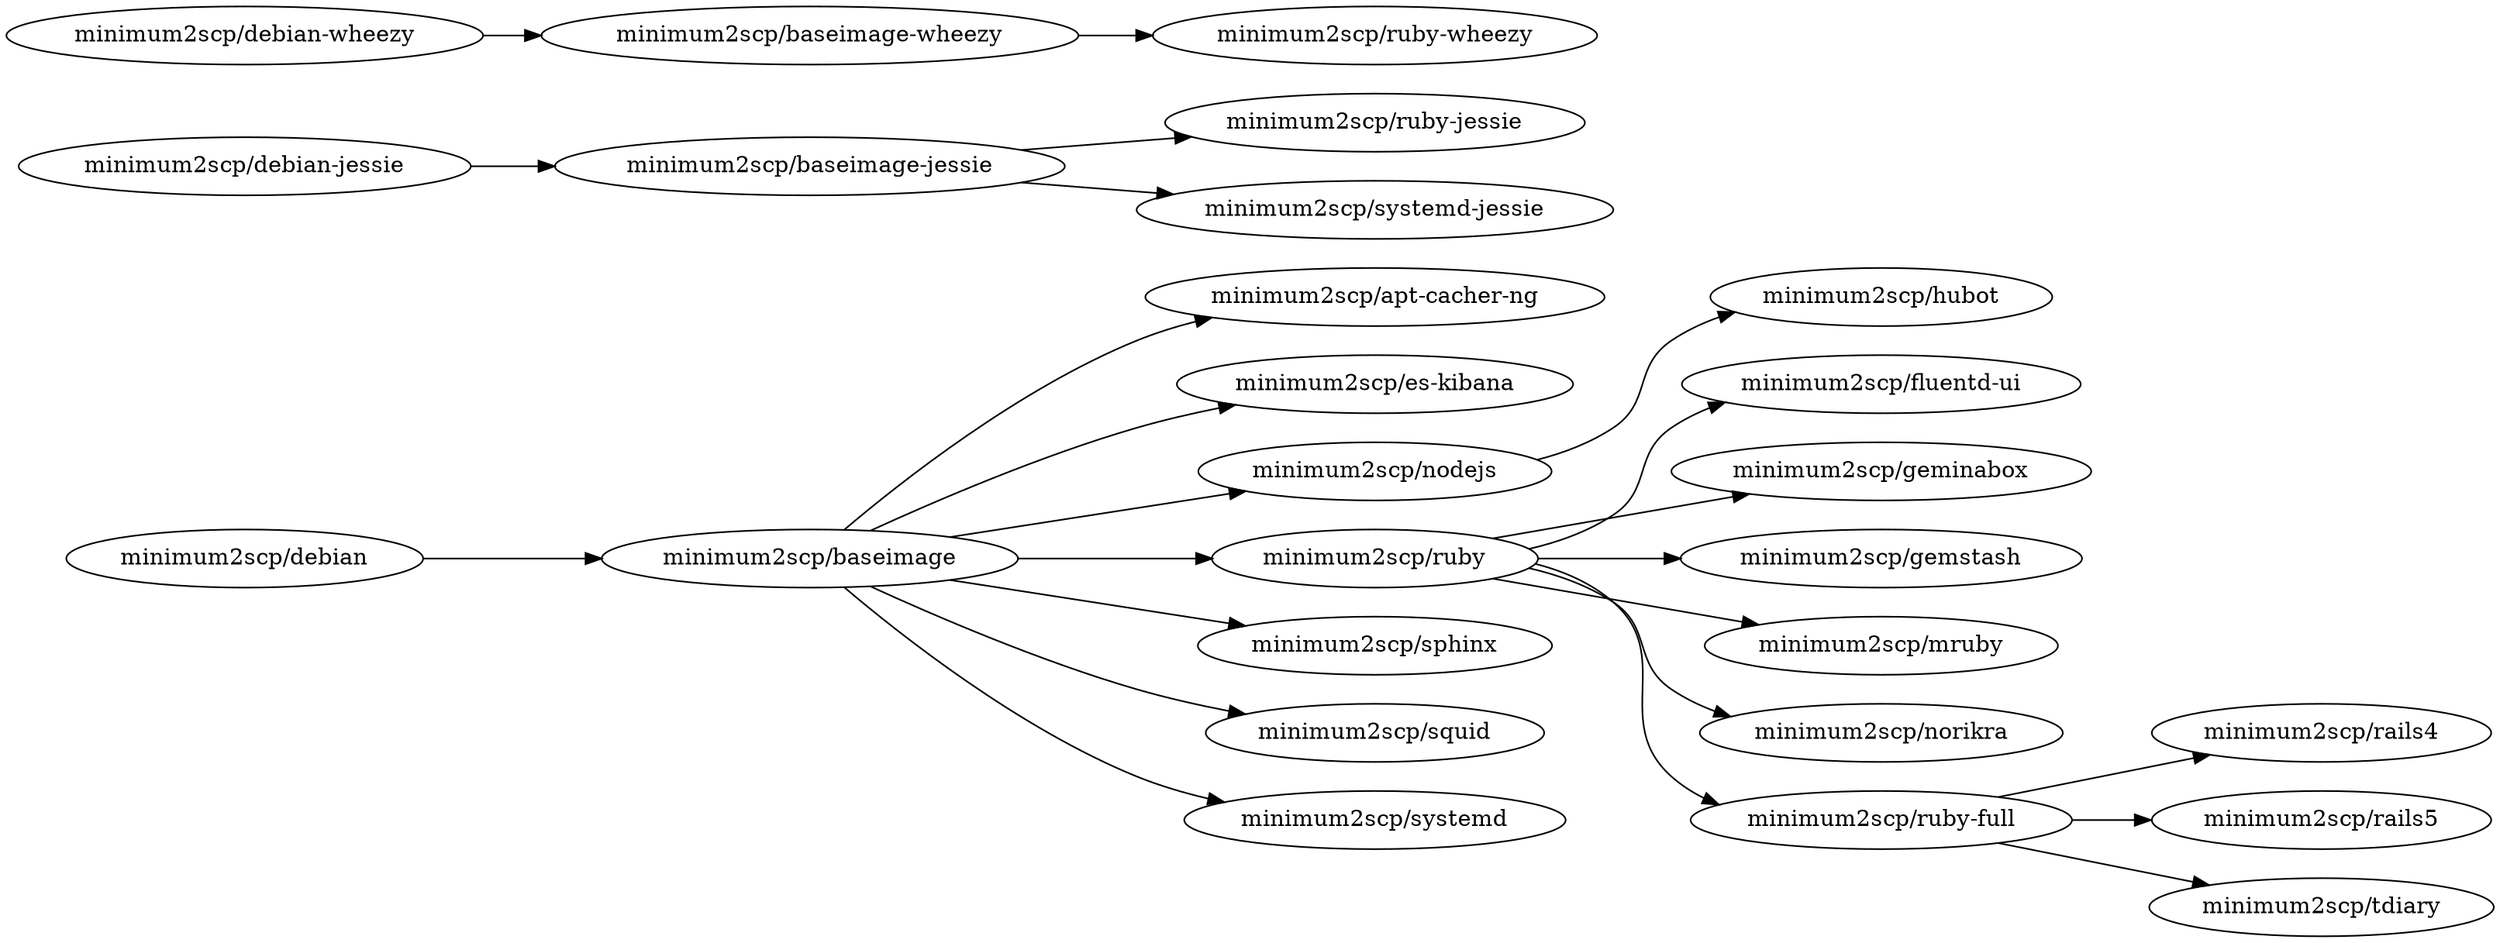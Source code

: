 digraph deps {
  graph        [rankdir = "LR"];
  ratio = auto;


  acng              [label = "minimum2scp/apt-cacher-ng"];
  baseimage         [label = "minimum2scp/baseimage"];
  baseimage_jessie  [label = "minimum2scp/baseimage-jessie"];
  baseimage_wheezy  [label = "minimum2scp/baseimage-wheezy"];
  debian            [label = "minimum2scp/debian"];
  debian_jessie     [label = "minimum2scp/debian-jessie"];
  debian_wheezy     [label = "minimum2scp/debian-wheezy"];
  es_kibana         [label = "minimum2scp/es-kibana"];
  fluentd_ui        [label = "minimum2scp/fluentd-ui"];
  geminabox         [label = "minimum2scp/geminabox"];
  gemstash          [label = "minimum2scp/gemstash"];
  hubot             [label = "minimum2scp/hubot"];
  mruby             [label = "minimum2scp/mruby"];
  nodejs            [label = "minimum2scp/nodejs"];
  norikra           [label = "minimum2scp/norikra"];
  rails4            [label = "minimum2scp/rails4"];
  rails5            [label = "minimum2scp/rails5"];
  ruby              [label = "minimum2scp/ruby"];
  ruby_full         [label = "minimum2scp/ruby-full"];
  ruby_jessie       [label = "minimum2scp/ruby-jessie"];
  ruby_wheezy       [label = "minimum2scp/ruby-wheezy"];
  sphinx            [label = "minimum2scp/sphinx"];
  squid             [label = "minimum2scp/squid"];
  systemd           [label = "minimum2scp/systemd"];
  systemd_jessie    [label = "minimum2scp/systemd-jessie"];
  tdiary            [label = "minimum2scp/tdiary"];

  debian    -> baseimage;
  baseimage -> {acng, es_kibana, nodejs, ruby, sphinx, squid, systemd};
  ruby      -> {fluentd_ui, geminabox, gemstash, mruby, norikra, ruby_full};
  ruby_full -> {rails4, rails5, tdiary};
  nodejs    -> {hubot};

  debian_jessie    -> baseimage_jessie;
  baseimage_jessie -> {systemd_jessie, ruby_jessie};

  debian_wheezy    -> baseimage_wheezy;
  baseimage_wheezy -> ruby_wheezy;
}

